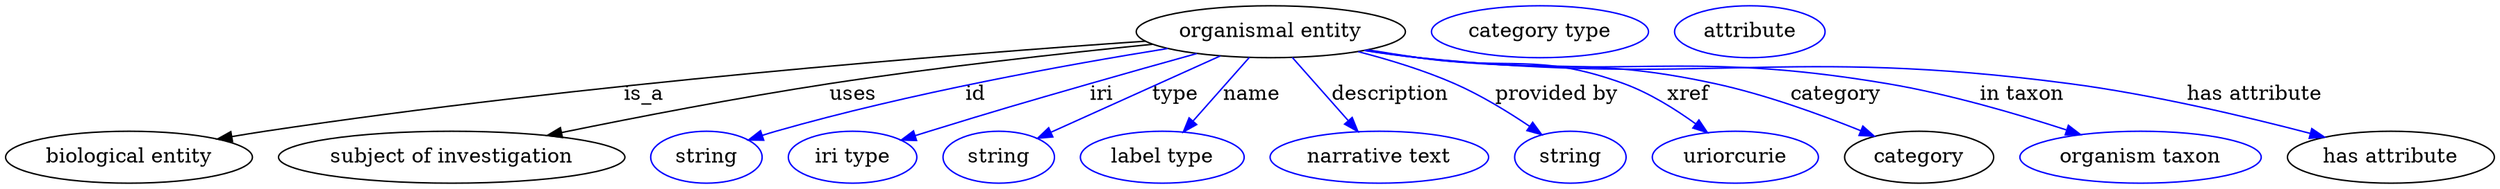 digraph {
	graph [bb="0,0,1719.6,123"];
	node [label="\N"];
	"organismal entity"	[height=0.5,
		label="organismal entity",
		pos="874.14,105",
		width=2.5817];
	"biological entity"	[height=0.5,
		pos="85.142,18",
		width=2.3651];
	"organismal entity" -> "biological entity"	[label=is_a,
		lp="441.14,61.5",
		pos="e,146.24,30.582 787.37,98.439 655.48,89.326 396.87,68.867 179.14,36 171.73,34.881 164.01,33.628 156.31,32.322"];
	"subject of investigation"	[height=0.5,
		pos="308.14,18",
		width=3.3219];
	"organismal entity" -> "subject of investigation"	[label=uses,
		lp="585.64,61.5",
		pos="e,374.15,33.065 792.69,96.33 731.12,90.127 644.62,80.543 569.14,69 506.48,59.417 435.9,45.718 383.95,35.081"];
	id	[color=blue,
		height=0.5,
		label=string,
		pos="484.14,18",
		width=1.0652];
	"organismal entity" -> id	[color=blue,
		label=id,
		lp="670.14,61.5",
		pos="e,513.15,29.922 802.92,93.347 733.17,82.095 624.25,62.334 532.14,36 529.04,35.113 525.85,34.133 522.65,33.106",
		style=solid];
	iri	[color=blue,
		height=0.5,
		label="iri type",
		pos="585.14,18",
		width=1.2277];
	"organismal entity" -> iri	[color=blue,
		label=iri,
		lp="757.14,61.5",
		pos="e,618.82,29.681 823,89.908 800.34,83.607 773.38,76.029 749.14,69 700.12,54.785 687.93,50.997 639.14,36 635.65,34.926 632.03,33.805 \
628.4,32.674",
		style=solid];
	type	[color=blue,
		height=0.5,
		label=string,
		pos="686.14,18",
		width=1.0652];
	"organismal entity" -> type	[color=blue,
		label=type,
		lp="808.14,61.5",
		pos="e,712.68,31 839.22,88.211 805.88,73.136 755.86,50.52 722.15,35.282",
		style=solid];
	name	[color=blue,
		height=0.5,
		label="label type",
		pos="799.14,18",
		width=1.5707];
	"organismal entity" -> name	[color=blue,
		label=name,
		lp="861.14,61.5",
		pos="e,813.67,35.469 859.32,87.207 848.26,74.669 832.98,57.35 820.59,43.302",
		style=solid];
	description	[color=blue,
		height=0.5,
		label="narrative text",
		pos="949.14,18",
		width=2.0943];
	"organismal entity" -> description	[color=blue,
		label=description,
		lp="956.64,61.5",
		pos="e,934.36,35.758 888.96,87.207 899.95,74.75 915.11,57.573 927.46,43.574",
		style=solid];
	"provided by"	[color=blue,
		height=0.5,
		label=string,
		pos="1081.1,18",
		width=1.0652];
	"organismal entity" -> "provided by"	[color=blue,
		label="provided by",
		lp="1071.6,61.5",
		pos="e,1061.3,33.664 934.18,91.259 955.76,85.694 979.99,78.287 1001.1,69 1019.3,61.018 1038.2,49.386 1053.1,39.349",
		style=solid];
	xref	[color=blue,
		height=0.5,
		label=uriorcurie,
		pos="1195.1,18",
		width=1.5887];
	"organismal entity" -> xref	[color=blue,
		label=xref,
		lp="1162.6,61.5",
		pos="e,1175.9,35.045 941.02,92.47 952.72,90.563 964.77,88.667 976.14,87 1039.1,77.769 1058.4,90.874 1118.1,69 1135.9,62.51 1153.7,51.325 \
1167.7,41.178",
		style=solid];
	category	[height=0.5,
		pos="1322.1,18",
		width=1.4263];
	"organismal entity" -> category	[color=blue,
		label=category,
		lp="1264.6,61.5",
		pos="e,1291.4,32.439 940.15,92.231 952.1,90.318 964.48,88.482 976.14,87 1066.9,75.473 1091.8,88.44 1181.1,69 1216.1,61.395 1254.3,47.497 \
1282.1,36.28",
		style=solid];
	"in taxon"	[color=blue,
		height=0.5,
		label="organism taxon",
		pos="1475.1,18",
		width=2.3109];
	"organismal entity" -> "in taxon"	[color=blue,
		label="in taxon",
		lp="1393.1,61.5",
		pos="e,1433.7,33.686 939.02,92.093 951.31,90.147 964.1,88.334 976.14,87 1119.5,71.121 1157.9,92.959 1300.1,69 1342.5,61.858 1389.3,48.182 \
1423.8,36.937",
		style=solid];
	"has attribute"	[height=0.5,
		pos="1648.1,18",
		width=1.9859];
	"organismal entity" -> "has attribute"	[color=blue,
		label="has attribute",
		lp="1554.1,61.5",
		pos="e,1602.2,31.907 938.73,91.983 951.11,90.035 964,88.25 976.14,87 1175.3,66.507 1227.7,95.097 1426.1,69 1483.5,61.458 1547.9,46.186 \
1592.5,34.494",
		style=solid];
	"named thing_category"	[color=blue,
		height=0.5,
		label="category type",
		pos="1060.1,105",
		width=2.0762];
	"organismal entity_has attribute"	[color=blue,
		height=0.5,
		label=attribute,
		pos="1205.1,105",
		width=1.4443];
}
